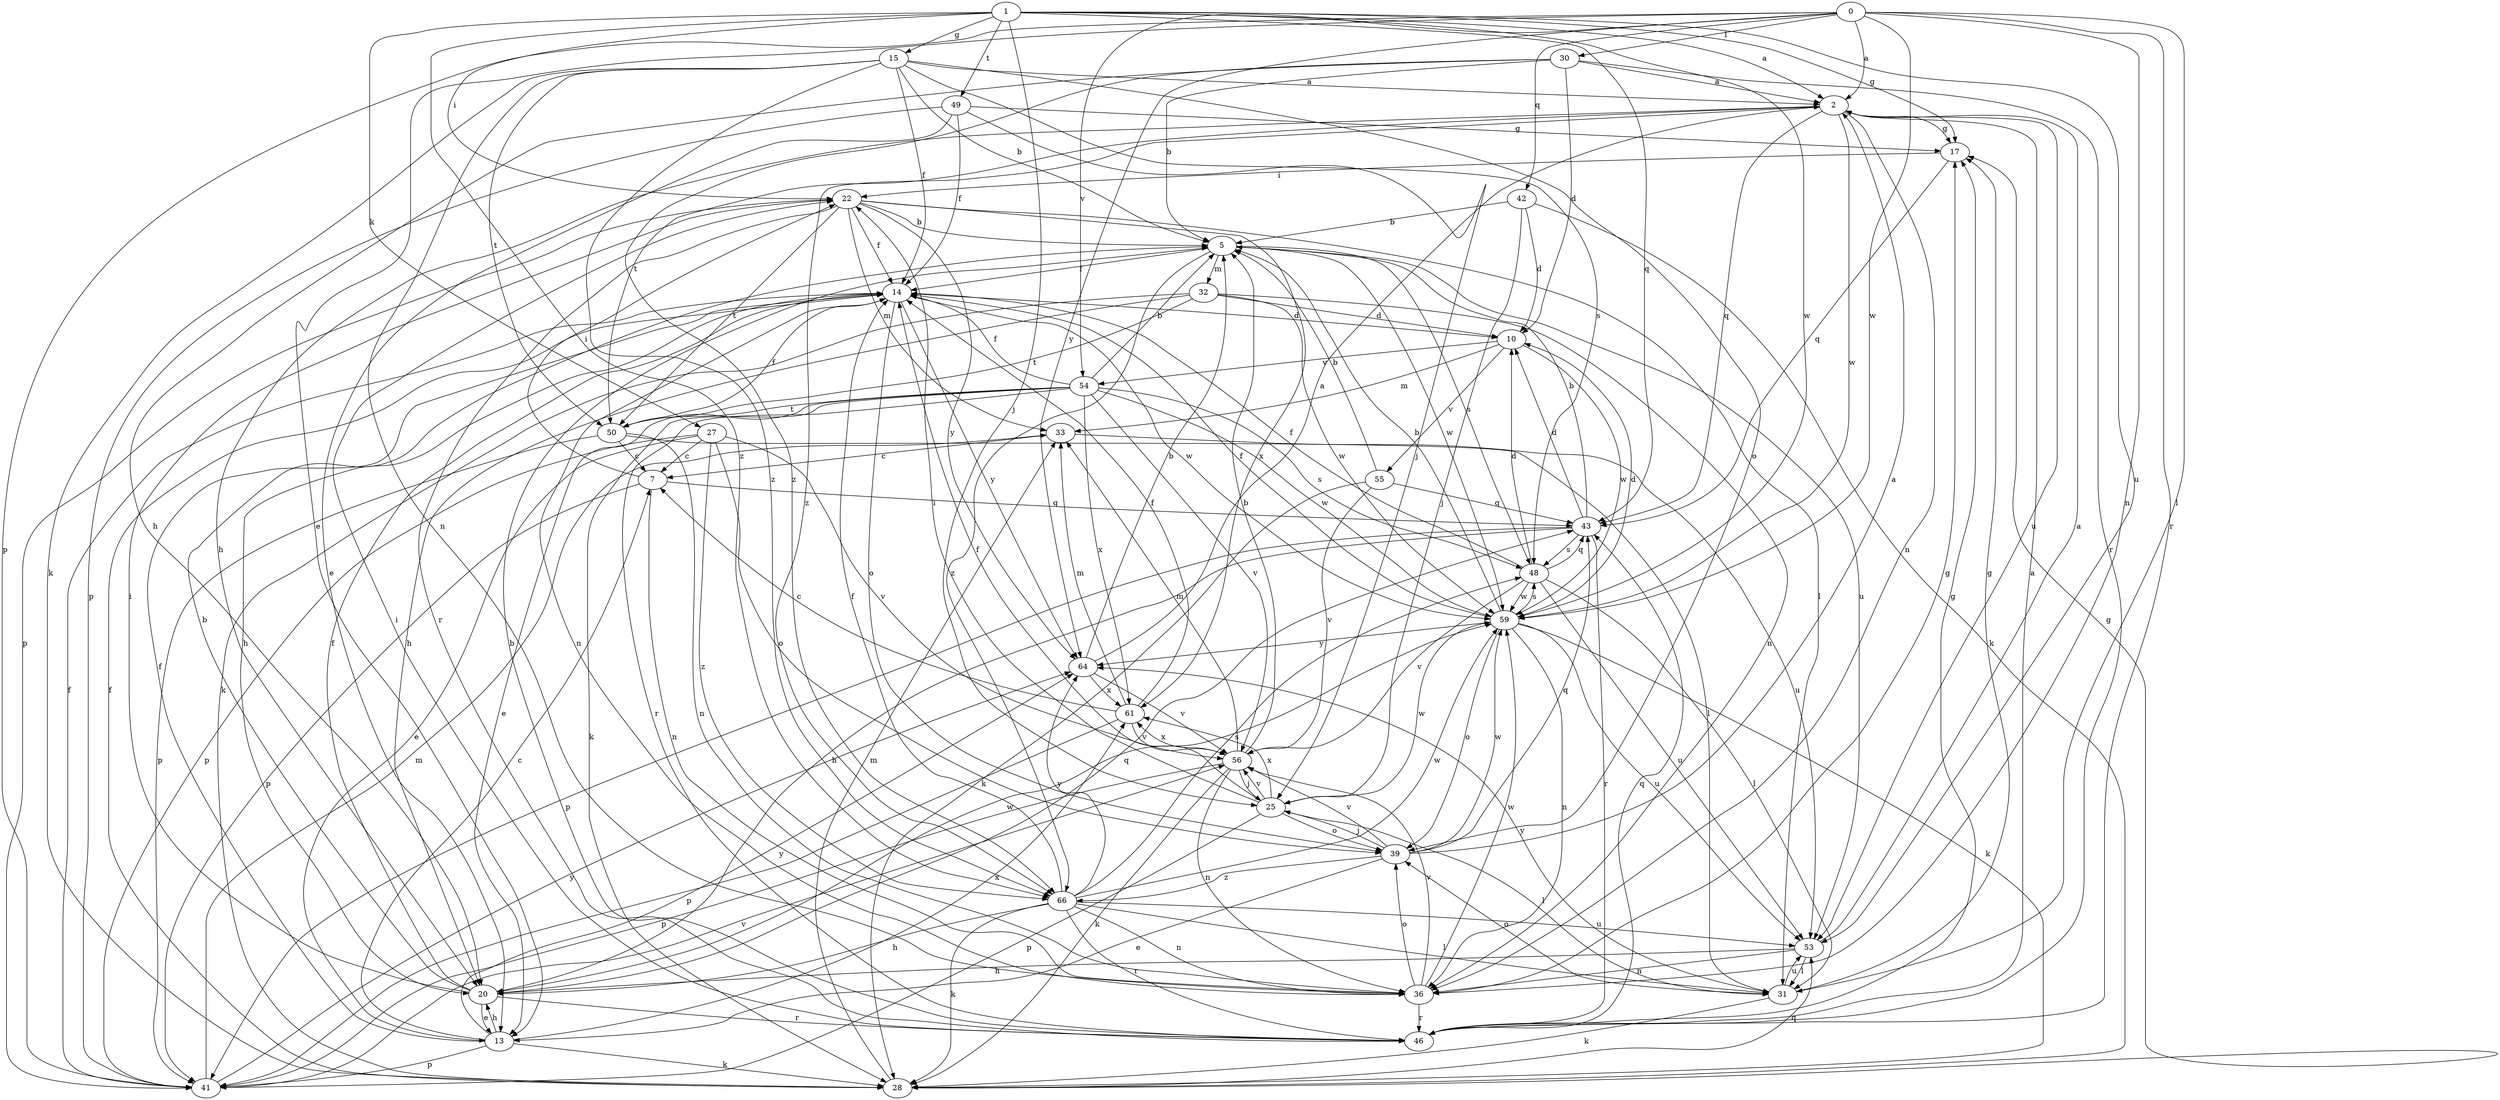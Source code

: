 strict digraph  {
0;
1;
2;
5;
7;
10;
13;
14;
15;
17;
20;
22;
25;
27;
28;
30;
31;
32;
33;
36;
39;
41;
42;
43;
46;
48;
49;
50;
53;
54;
55;
56;
59;
61;
64;
66;
0 -> 2  [label=a];
0 -> 13  [label=e];
0 -> 30  [label=l];
0 -> 31  [label=l];
0 -> 36  [label=n];
0 -> 41  [label=p];
0 -> 42  [label=q];
0 -> 46  [label=r];
0 -> 54  [label=v];
0 -> 59  [label=w];
0 -> 64  [label=y];
1 -> 2  [label=a];
1 -> 15  [label=g];
1 -> 17  [label=g];
1 -> 22  [label=i];
1 -> 25  [label=j];
1 -> 27  [label=k];
1 -> 43  [label=q];
1 -> 49  [label=t];
1 -> 53  [label=u];
1 -> 59  [label=w];
1 -> 66  [label=z];
2 -> 17  [label=g];
2 -> 20  [label=h];
2 -> 36  [label=n];
2 -> 43  [label=q];
2 -> 50  [label=t];
2 -> 53  [label=u];
2 -> 59  [label=w];
2 -> 66  [label=z];
5 -> 14  [label=f];
5 -> 32  [label=m];
5 -> 48  [label=s];
5 -> 53  [label=u];
5 -> 59  [label=w];
5 -> 66  [label=z];
7 -> 22  [label=i];
7 -> 36  [label=n];
7 -> 41  [label=p];
7 -> 43  [label=q];
10 -> 33  [label=m];
10 -> 54  [label=v];
10 -> 55  [label=v];
10 -> 59  [label=w];
13 -> 7  [label=c];
13 -> 14  [label=f];
13 -> 20  [label=h];
13 -> 28  [label=k];
13 -> 41  [label=p];
13 -> 61  [label=x];
13 -> 64  [label=y];
14 -> 10  [label=d];
14 -> 20  [label=h];
14 -> 36  [label=n];
14 -> 39  [label=o];
14 -> 59  [label=w];
14 -> 64  [label=y];
15 -> 2  [label=a];
15 -> 5  [label=b];
15 -> 14  [label=f];
15 -> 28  [label=k];
15 -> 36  [label=n];
15 -> 39  [label=o];
15 -> 48  [label=s];
15 -> 50  [label=t];
15 -> 66  [label=z];
17 -> 22  [label=i];
17 -> 43  [label=q];
20 -> 5  [label=b];
20 -> 13  [label=e];
20 -> 14  [label=f];
20 -> 22  [label=i];
20 -> 43  [label=q];
20 -> 46  [label=r];
20 -> 59  [label=w];
22 -> 5  [label=b];
22 -> 14  [label=f];
22 -> 31  [label=l];
22 -> 33  [label=m];
22 -> 41  [label=p];
22 -> 46  [label=r];
22 -> 50  [label=t];
22 -> 61  [label=x];
22 -> 64  [label=y];
25 -> 14  [label=f];
25 -> 22  [label=i];
25 -> 31  [label=l];
25 -> 39  [label=o];
25 -> 41  [label=p];
25 -> 56  [label=v];
25 -> 59  [label=w];
25 -> 61  [label=x];
27 -> 7  [label=c];
27 -> 13  [label=e];
27 -> 39  [label=o];
27 -> 41  [label=p];
27 -> 56  [label=v];
27 -> 66  [label=z];
28 -> 14  [label=f];
28 -> 17  [label=g];
28 -> 33  [label=m];
28 -> 53  [label=q];
30 -> 2  [label=a];
30 -> 5  [label=b];
30 -> 10  [label=d];
30 -> 20  [label=h];
30 -> 46  [label=r];
30 -> 66  [label=z];
31 -> 17  [label=g];
31 -> 28  [label=k];
31 -> 39  [label=o];
31 -> 53  [label=u];
31 -> 64  [label=y];
32 -> 10  [label=d];
32 -> 20  [label=h];
32 -> 28  [label=k];
32 -> 36  [label=n];
32 -> 50  [label=t];
32 -> 59  [label=w];
33 -> 7  [label=c];
33 -> 53  [label=u];
36 -> 17  [label=g];
36 -> 39  [label=o];
36 -> 46  [label=r];
36 -> 56  [label=v];
36 -> 59  [label=w];
39 -> 2  [label=a];
39 -> 13  [label=e];
39 -> 25  [label=j];
39 -> 43  [label=q];
39 -> 56  [label=v];
39 -> 59  [label=w];
39 -> 66  [label=z];
41 -> 14  [label=f];
41 -> 33  [label=m];
41 -> 56  [label=v];
41 -> 64  [label=y];
42 -> 5  [label=b];
42 -> 10  [label=d];
42 -> 25  [label=j];
42 -> 28  [label=k];
43 -> 5  [label=b];
43 -> 10  [label=d];
43 -> 20  [label=h];
43 -> 41  [label=p];
43 -> 46  [label=r];
43 -> 48  [label=s];
46 -> 2  [label=a];
46 -> 5  [label=b];
46 -> 17  [label=g];
46 -> 22  [label=i];
46 -> 43  [label=q];
48 -> 10  [label=d];
48 -> 14  [label=f];
48 -> 31  [label=l];
48 -> 43  [label=q];
48 -> 53  [label=u];
48 -> 56  [label=v];
48 -> 59  [label=w];
49 -> 13  [label=e];
49 -> 14  [label=f];
49 -> 17  [label=g];
49 -> 25  [label=j];
49 -> 41  [label=p];
50 -> 7  [label=c];
50 -> 14  [label=f];
50 -> 31  [label=l];
50 -> 36  [label=n];
50 -> 41  [label=p];
53 -> 2  [label=a];
53 -> 20  [label=h];
53 -> 31  [label=l];
53 -> 36  [label=n];
54 -> 5  [label=b];
54 -> 13  [label=e];
54 -> 14  [label=f];
54 -> 28  [label=k];
54 -> 46  [label=r];
54 -> 48  [label=s];
54 -> 50  [label=t];
54 -> 56  [label=v];
54 -> 59  [label=w];
54 -> 61  [label=x];
55 -> 5  [label=b];
55 -> 28  [label=k];
55 -> 43  [label=q];
55 -> 56  [label=v];
56 -> 5  [label=b];
56 -> 25  [label=j];
56 -> 28  [label=k];
56 -> 33  [label=m];
56 -> 36  [label=n];
56 -> 41  [label=p];
56 -> 61  [label=x];
59 -> 5  [label=b];
59 -> 10  [label=d];
59 -> 14  [label=f];
59 -> 28  [label=k];
59 -> 36  [label=n];
59 -> 39  [label=o];
59 -> 48  [label=s];
59 -> 53  [label=u];
59 -> 64  [label=y];
61 -> 7  [label=c];
61 -> 14  [label=f];
61 -> 33  [label=m];
61 -> 41  [label=p];
61 -> 56  [label=v];
64 -> 2  [label=a];
64 -> 5  [label=b];
64 -> 56  [label=v];
64 -> 61  [label=x];
66 -> 14  [label=f];
66 -> 20  [label=h];
66 -> 28  [label=k];
66 -> 31  [label=l];
66 -> 36  [label=n];
66 -> 46  [label=r];
66 -> 48  [label=s];
66 -> 53  [label=u];
66 -> 59  [label=w];
66 -> 64  [label=y];
}
